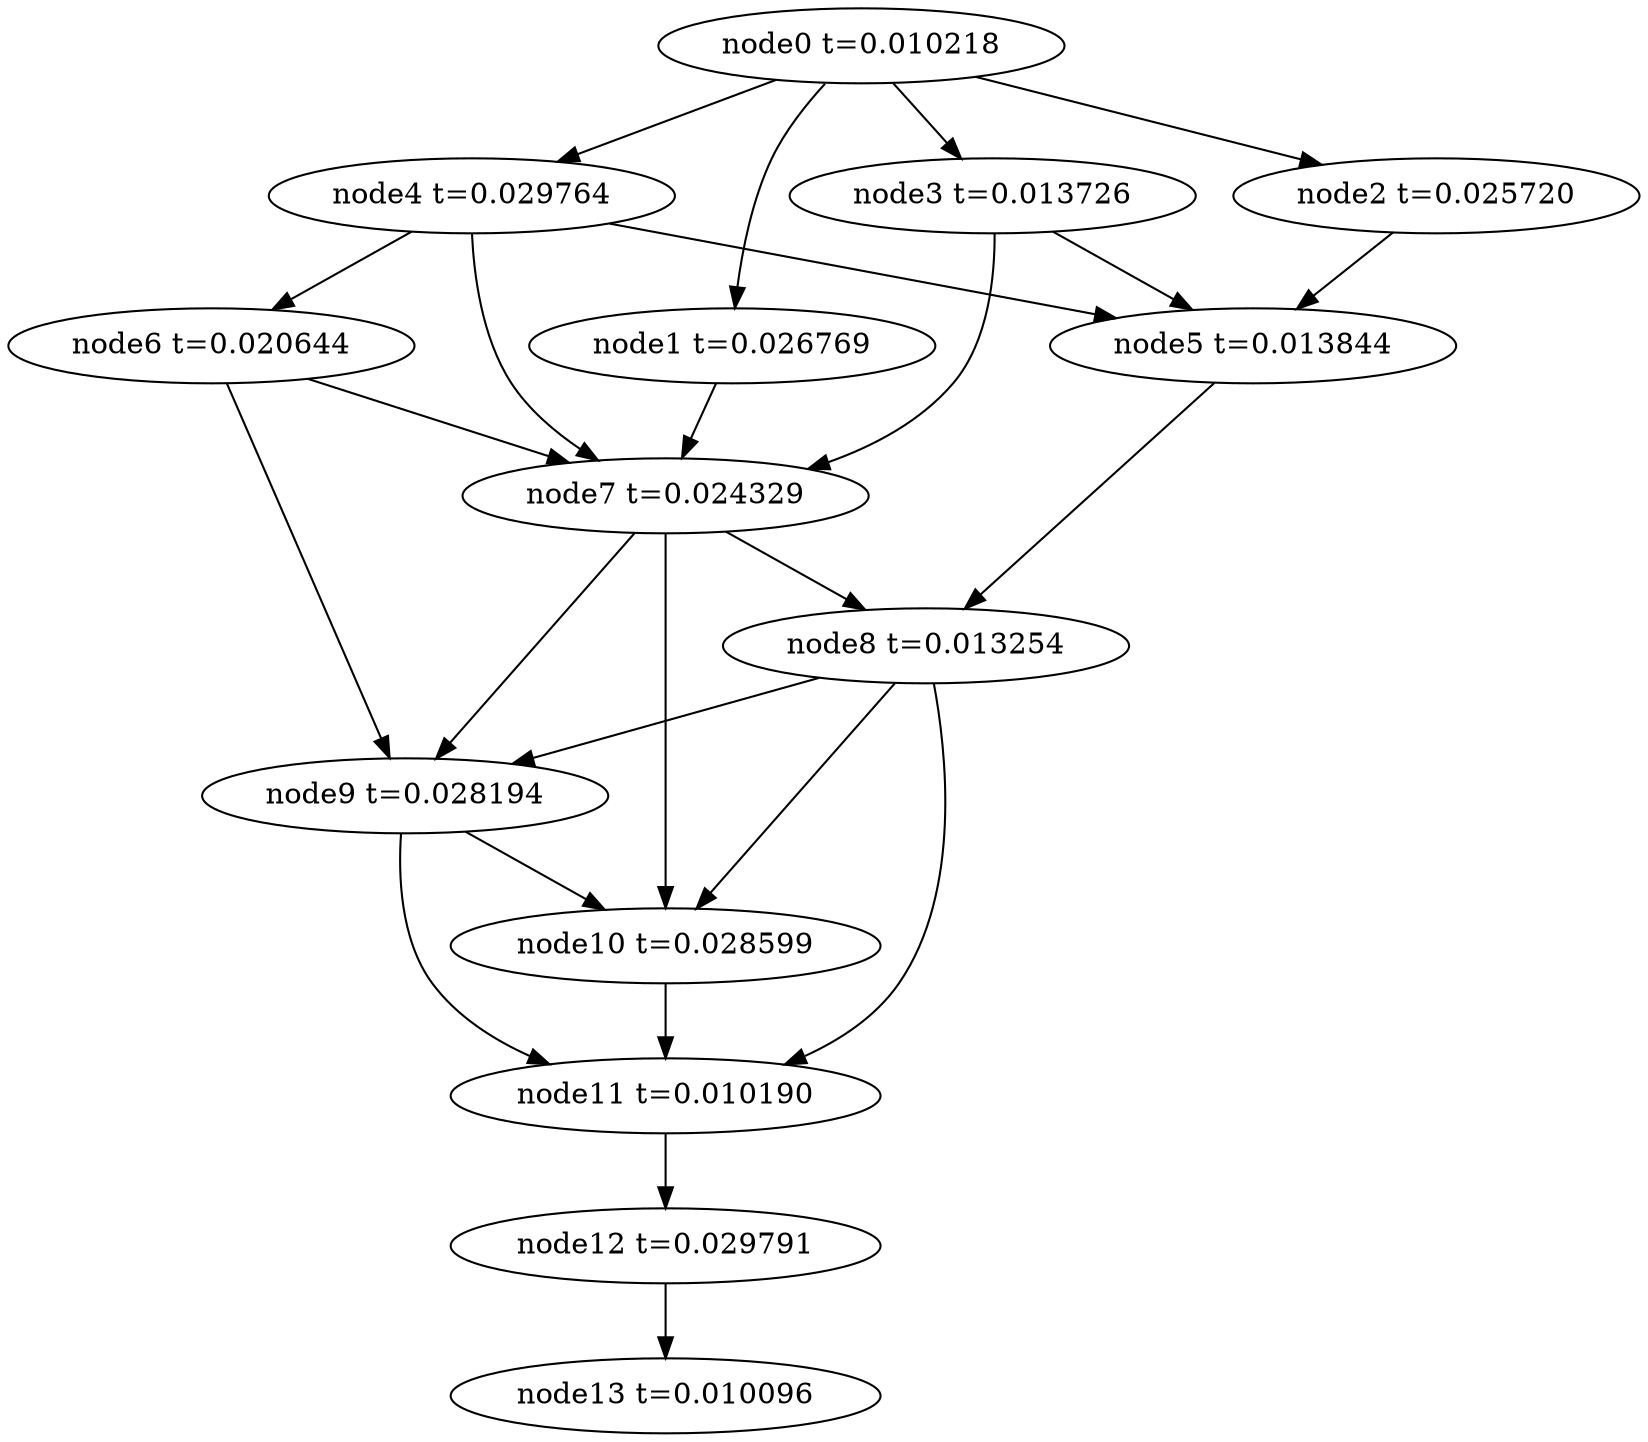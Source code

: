 digraph g{
	node13[label="node13 t=0.010096"]
	node12 -> node13
	node12[label="node12 t=0.029791"];
	node11 -> node12
	node11[label="node11 t=0.010190"];
	node10 -> node11
	node10[label="node10 t=0.028599"];
	node9 -> node11
	node9 -> node10
	node9[label="node9 t=0.028194"];
	node8 -> node11
	node8 -> node10
	node8 -> node9
	node8[label="node8 t=0.013254"];
	node7 -> node10
	node7 -> node9
	node7 -> node8
	node7[label="node7 t=0.024329"];
	node6 -> node9
	node6 -> node7
	node6[label="node6 t=0.020644"];
	node5 -> node8
	node5[label="node5 t=0.013844"];
	node4 -> node7
	node4 -> node6
	node4 -> node5
	node4[label="node4 t=0.029764"];
	node3 -> node7
	node3 -> node5
	node3[label="node3 t=0.013726"];
	node2 -> node5
	node2[label="node2 t=0.025720"];
	node1 -> node7
	node1[label="node1 t=0.026769"];
	node0 -> node4
	node0 -> node3
	node0 -> node2
	node0 -> node1
	node0[label="node0 t=0.010218"];
}
